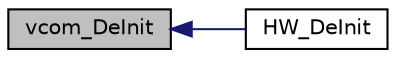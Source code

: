 digraph "vcom_DeInit"
{
  edge [fontname="Helvetica",fontsize="10",labelfontname="Helvetica",labelfontsize="10"];
  node [fontname="Helvetica",fontsize="10",shape=record];
  rankdir="LR";
  Node7 [label="vcom_DeInit",height=0.2,width=0.4,color="black", fillcolor="grey75", style="filled", fontcolor="black"];
  Node7 -> Node8 [dir="back",color="midnightblue",fontsize="10",style="solid",fontname="Helvetica"];
  Node8 [label="HW_DeInit",height=0.2,width=0.4,color="black", fillcolor="white", style="filled",URL="$hw_8c.html#a0f154385db13f7a12ea2c5e263cdda44",tooltip="This function Deinitializes the hardware "];
}
